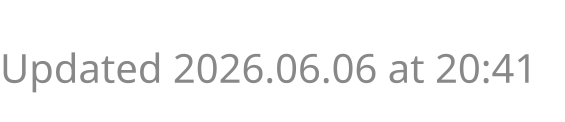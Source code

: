 @startuml state_machine_routines

scale 4096 height

right footer Updated %date("yyyy.MM.dd' at 'HH:mm")

hide empty description

skinparam Linetype ortho
skinparam Nodesep 10
skinparam Ranksep 20
skinParam TabSize 2

skinParam TitleFontSize 24

skinparam state {
    BorderColor<<transition>> transparent
    BackgroundColor<<transition>> #F8F8F8
    BorderColor<<hidden>> transparent
    BackgroundColor<<hidden>> transparent
    FontColor<<hidden>> transparent
    FontSize<<transition>> 11
    FontSize 12
}

skinparam rectangle {
    BorderColor<<arrow_label>> transparent
    BackgroundColor<<arrow_label>> #F8F8F8
    FontSize<<arrow_label>> 10
}

' Used for creating unique node names
!$node_number = 1

' Gets a unique name for a new node
!function $new_node()
    !$node_number = $node_number + 1
    !return "node_" + $node_number
!endfunction

' Replace all instances of $find in $string with $repl and return the new string
!function $strrepl($string, $find, $repl)
    !$find_str_pos = %strpos($string, $find)

    !if ($find_str_pos >= 0)
        !$str1 = %substr($string, 0, $find_str_pos)
        !$str2 = %substr($string, $find_str_pos + %strlen($find), %strlen($string))
        !$string = $str1 + $repl + $str2
        !$find_str_pos = %strpos($string, $find)

        !if ($find_str_pos >= 0)
            !$string = $strrepl($string, $find, $repl)
        !endif
    !endif

    !return $string
!endfunction

!function $make_symbol($name)
    !$symbol = $strrepl($name, " ", "_")
    !$symbol = $strrepl($symbol, "-", "_")
    !return $symbol
!endfunction

!function $super_state($name)
    !return "state " + %chr(34) + "<size:16>**" + $name + "**" + %chr(34) + " as " + $make_symbol($name)
!endfunction

!function $event($name)
    !return "**" + $name + "**"
!endfunction

!function $guard($name)
    !return "[" + $name + " ?]"
!endfunction

!function $true()
    !return "[true]"
!endfunction

!function $false()
    !return "[false]"
!endfunction

!function $br()
    !return " /<br>"
!endfunction

!procedure $super_state_behaviour($name, $entry="", $do="", $exit="")
    !$name = $make_symbol($name)
    !$text = ""

    !if $entry != ""
        !$entry = $strrepl($entry, "<br>", "|\n| |")
        !$text = $text + "<#transparent,#transparent>|<r>//entry//: |" + $entry + " |"
    !endif

    !if $do != ""
        !$do = $strrepl($do, "<br>", "|\n| |")
        !if $text != ""
            !$text = $text + "\n"
        !else
            !$text = "<#transparent,#transparent>"
        !endif

        !$text = $text + "|<r>//do//: |" + $do + " |"
    !endif

    !if $exit != ""
        !if $text != ""
            !$text = $text + "\n"
        !else
            !$text = "<#transparent,#transparent>"
        !endif

        !$text = $text + "|<r>//exit//: |" + $exit + " |"
    !endif

    !if $text != ""
        $name : $text
    !endif
!endprocedure

' Return whether two sets of tags intersect 
!function $is_str_match($a, $b)
    !if %strpos($a, $b) >= 0 !return %true()
    !return %false()
!endfunction

!function $is_visible($tags)
    !if ($tags == "") !return %true()

    !if ($white_list == "")
        !if ($black_list == "") !return %true()
        !if $is_str_match($tags, $black_list) !return %false()
        !return %true()
    !endif

    !if $is_str_match($tags, $white_list) !return %true()
    !return %false()
!endfunction

!procedure $state($name, $entry="", $do="", $exit="", $tags="")
    !$label = "**" + $name + "**"
    !$text = ""

    !if $entry != ""
        !$entry = $strrepl($entry, "<br>", "|\n| |")
        !$text = $text + "<#transparent,#transparent>|<r>//entry//: |" + $entry + " |"
    !endif

    !if $do != ""
        !$do = $strrepl($do, "<br>", "|\n| |")
        !if $text != ""
            !$text = $text + "\n"
        !else
            !$text = "<#transparent,#transparent>"
        !endif

        !$text = $text + "|<r>//do//: |" + $do + " |"
    !endif

    !if $exit != ""
        !$exit = $strrepl($exit, "<br>", "|\n| |")
        !if $text != ""
            !$text = $text + "\n"
        !else
            !$text = "<#transparent,#transparent>"
        !endif

        !$text = $text + "|<r>//exit//: |" + $exit + " |"
    !endif

    !if $text != ""
        !if $is_visible($tags)
            state $make_symbol($name) as "<size:16>$label" : $text
        !else
            state $make_symbol($name) as "<size:16>$label" <<hidden>> : $text
        !endif
    !else
        !if $is_visible($tags)
            state $make_symbol($name) as "<size:16>$label"
        !else
            state $make_symbol($name) as "<size:16>$label" <<hidden>>
        !endif
    !endif
!endprocedure

!procedure $entry_point($name)
    state $make_symbol($name) as " " <<entryPoint>>
!endprocedure

!procedure $exit_point($name)
    state $make_symbol($name) as " " <<exitPoint>>
!endprocedure

!procedure $transition($a, $b, $t="", $colour="", $dir="", $dir_="", $note="", $suffix="", $tags="")
    !if $dir == ""
        !$dir = "d"
        !$dir_ = "d"
    !else
        !if $dir_ == ""
            !$dir_ = $dir
        !endif
    !endif

    !$a = $make_symbol($a)
    !$b = $make_symbol($b)

    !if $colour == ""
        !$colour = "#Green"
    !endif

    !if $is_visible($tags)
        !$stereotype = "transition"
    !else
        !$stereotype = "hidden"
        !$colour = "#transparent"
    !endif

    !if $t != ""
        !$transition_node_name = $new_node()

        !if $a == "[*]"
            !$a = $new_node()
            state $a <<start>> $colour
        !else
            !if $b == "[*]"
                !$b = $new_node()
                state $b <<end>> $colour
            !endif
        !endif

        !$t = "<#transparent,#transparent>|<color:" + $colour + ">" + $t + "|"
        !$repl = "|\n|" + "<color:" + $colour + ">"
        !$t = $strrepl($t, "<br>", $repl)

        state "$t" as $transition_node_name <<$stereotype>>

        !if $note != ""
            note right : $note
        !endif

        $a -[$colour]$dir->o $transition_node_name
        $transition_node_name -[$colour]$dir_-> $b
    !else
        !if $a == "[*]"
            !$a = $new_node()
            state $a <<start>> $colour
        !else
            !if $b == "[*]"
                !$b = $new_node()
                state $b <<end>> $colour
            !endif
        !endif
        $a -[$colour]$dir-> $b
    !endif
!endprocedure

!procedure $component_link($a, $b, $t, $dir="", $dir_="")
    !if $dir == ""
        !$dir = "d"
        !$dir_ = "d"
    !else
        !if $dir_ == ""
            !$dir_ = $dir
        !endif
    !endif

    !$a = $make_symbol($a)
    !$b = $make_symbol($b)

    !$transition_node_name = $a + "_to_" + $b

    !while %variable_exists($transition_node_name)
        !$transition_node_name = $transition_node_name + "_"
    !endwhile

    %set_variable_value($transition_node_name, "")

    !$repl = "\n"
    !$t = $strrepl($t, "<br>", $repl)

    component "$t" as $transition_node_name <<arrow_label>>

    $a -$dir-> $transition_node_name
    $transition_node_name -$dir_-> $b
!endprocedure

!procedure $end_transition($a, $t="", $colour="#Red")
    !$b = $a + "_end"
    state $b <<end>> $colour
    $transition($a, $b, $t, $colour, $dir="r")
!endprocedure

!procedure $error_transition($a, $t="", $colour="#Red", $note="", $dir="r")
    !$b = $new_node()
    state $b <<end>> $colour
    $transition($a, $b, $t, $colour, $dir=$dir, $note=$note)
!endprocedure

!procedure $error_input_transition($b, $t="", $colour="#Red")
    !$a = "error_" + $b
    state $a <<start>> $colour
    $transition($a, $b, $t, $colour, $dir="r")
!endprocedure

!procedure $choice_transition($a, $b, $c, $t1="", $colour1="", $t2="", $colour2="", $t3="", $colour3="", $dir="", $dir_="", $tags1="", $tags2="", $tags3="")
    !$choice = $new_node()

    !if $is_visible($tags2) || $is_visible($tags3)
        state $choice <<choice>>
    !else
        state $choice <<choice>> #transparent##transparent
    !endif

    $transition($a, $choice, $t1, $colour1, $tags=$tags1)
    $transition($choice, $b, $t2, $colour2, $dir=$dir, $tags=$tags2)
    $transition($choice, $c, $t3, $colour3, $dir=$dir_, $tags=$tags3)
!endprocedure

!procedure $choice_transition_2($a, $b, $c, $t1="", $colour1="", $t2="", $colour2="", $t3="", $colour3="", $suffix="")
    !if $a == "[*]"
        !$choice = "start_choice" + $suffix
    !else
        !$choice = $a + "_choice" + $suffix
    !endif
    
    state $choice <<choice>>
    $transition($a, $choice, $t1, $colour1)
    $transition($choice, $b, $t2, $colour2, $dir="l", $dir_="d")
    $transition($choice, $c, $t3, $colour3, $dir="r", $dir_="d")
!endprocedure

!procedure $choice_choice_transition($a, $b, $c, $d, $t1="", $colour1="", $t2="", $colour2="", $t3="", $colour3="", $t4="", $colour4="", $t5="", $colour5="", $tags1="", $tags2="", $tags3="", $tags4="", $tags5="")
    !$choice1 = $new_node()

    !if $is_visible($tags2) || $is_visible($tags3)
        state $choice1 <<choice>>
    !else
        state $choice1 <<choice>> #transparent##transparent
    !endif

    !$choice2 = $new_node()

    !if $is_visible($tags4) || $is_visible($tags5)
        state $choice2 <<choice>>
    !else
        state $choice2 <<choice>> #transparent##transparent
    !endif

    $transition($a, $choice1, $t1, $colour1, $tags=$tags1)
    $transition($choice1, $b, $t2, $colour2, $tags=$tags2)
    $transition($choice1, $choice2, $t3, $colour3, $tags=$tags3)
    $transition($choice2, $c, $t4, $colour4, $tags=$tags4)
    $transition($choice2, $d, $t5, $colour5, $tags=$tags5)
!endprocedure

!procedure $choice_choice_choice_transition($a, $b, $c, $d, $e, $t1="", $colour1="", $t2="", $colour2="", $t3="", $colour3="", $t4="", $colour4="", $t5="", $colour5="", $t6="", $colour6="", $t7="", $colour7="")
    !$choice1 = $new_node()
    !$choice2 = $new_node()
    !$choice3 = $new_node()
    state $choice1 <<choice>>
    state $choice2 <<choice>>
    state $choice3 <<choice>>
    $transition($a, $choice1, $t1, $colour1)
    $transition($choice1, $b, $t2, $colour2)
    $transition($choice1, $choice2, $t3, $colour3)
    $transition($choice2, $c, $t4, $colour4)
    $transition($choice2, $choice3, $t5, $colour5)
    $transition($choice3, $d, $t6, $colour6)
    $transition($choice3, $e, $t7, $colour7)
!endprocedure

!procedure $three_choice_transition($a, $b, $c, $d, $t1="", $colour1="", $t2="", $colour2="", $t3="", $colour3="", $t4="", $colour4="")
    !$choice1 = $a + "_choice1"
    state $choice1 <<choice>>
    $transition($a, $choice1, $t1, $colour1)
    $transition($choice1, $b, $t2, $colour2, $dir="l", $dir_="d")
    $transition($choice1, $c, $t3, $colour3)
    $transition($choice1, $d, $t4, $colour4, $dir="r", $dir_="d")
!endprocedure

!procedure $choice_end_transition($a, $c, $t1="", $colour1="", $t2="", $colour2="", $t3="", $colour3="")
    !$choice = $a + "_choice"
    state $choice <<choice>>
    $transition($a, $choice, $t1)
    $end_transition($choice, $t2)
    $transition($choice, $c, $t3)
!endprocedure

!procedure $choice_end_choice_transition($a, $d, $e, $t1="", $colour1="", $t2="", $colour2="", $t3="", $colour3="", $t4="", $colour4="", $t5="", $colour5="")
    !$choice = $a + "_choice"
    !$choice1 = $choice + "_choice"
    state $choice <<choice>>
    state $choice1 <<choice>>
    $transition($a, $choice, $t1)
    $end_transition($choice, $t2)
    $transition($choice, $choice1, $t3)
    $transition($choice1, $d, $t4)
    $transition($choice1, $e, $t5)
!endprocedure

!procedure $draft_labels()
    center header <font color=red size=72>""**DRAFT                                DRAFT**""
    center footer <font color=red size=72>""**DRAFT                                DRAFT**""
!endprocedure

!function $guard_action($g, $a)
    !return $guard($g)+$br()+$a
!endfunction

!procedure $tokenise($token_string, $token_prefix="token", $delimiter=" ")
    !$i = 0

    !if ($token_string != "")
        !$token_string = $token_string + " "
        !$delimiter_position = %strpos($token_string, $delimiter)

        !while $delimiter_position > 0
            !$i = $i + 1
            !$token_name = "$" + $token_prefix + $i
            !$token = %substr($token_string, 0, $delimiter_position)
            !$token_string = %substr($token_string, $delimiter_position + 1, %strlen($token_string) - $delimiter_position)
            %set_variable_value($token_name, $token)
            !$delimiter_position = %strpos($token_string, $delimiter)
        !endwhile
    !endif
!endprocedure

!function $is_match($tags, $filter_prefix)
    !$tags = $tags + " "
    !$i = 1
    !$token_name = "$" + $filter_prefix + $i

    !while (%variable_exists($token_name))
        !$token_value = %get_variable_value($token_name) + " "

        !if (%strpos($tags, $token_value) >= 0)
            !return %true()
        !endif

        !$i = $i + 1
        !$token_name = "$" + $filter_prefix + $i
    !endwhile

    !return %false()
!endfunction

' Determine whether a item should be visible using its tags
'
' An item is deemed to be visible if any of the following are true:
'  - no tags
'  - no in filter and either no out filter or none of the tags are
'    in the out filter
'  - an in filter containing at least one of the tags
'
'  Returns:
'    Whether the item is visible
!function $is_visible($tags)
    !if $tags == ""
        !return %true()
    !endif

    !if $in == ""
        !if $out == ""
            !return %true()
        !endif

        !return %not($is_match($tags, "out"))
    !else
        !return $is_match($tags, "in")
    !endif
!endfunction

!if %variable_exists("$in")
    $tokenise($in, "in")
!else
    !$in = ""
!endif

!if %variable_exists("$out")
    $tokenise($out, "out")
!else
    !$out = ""
!endif

@enduml
